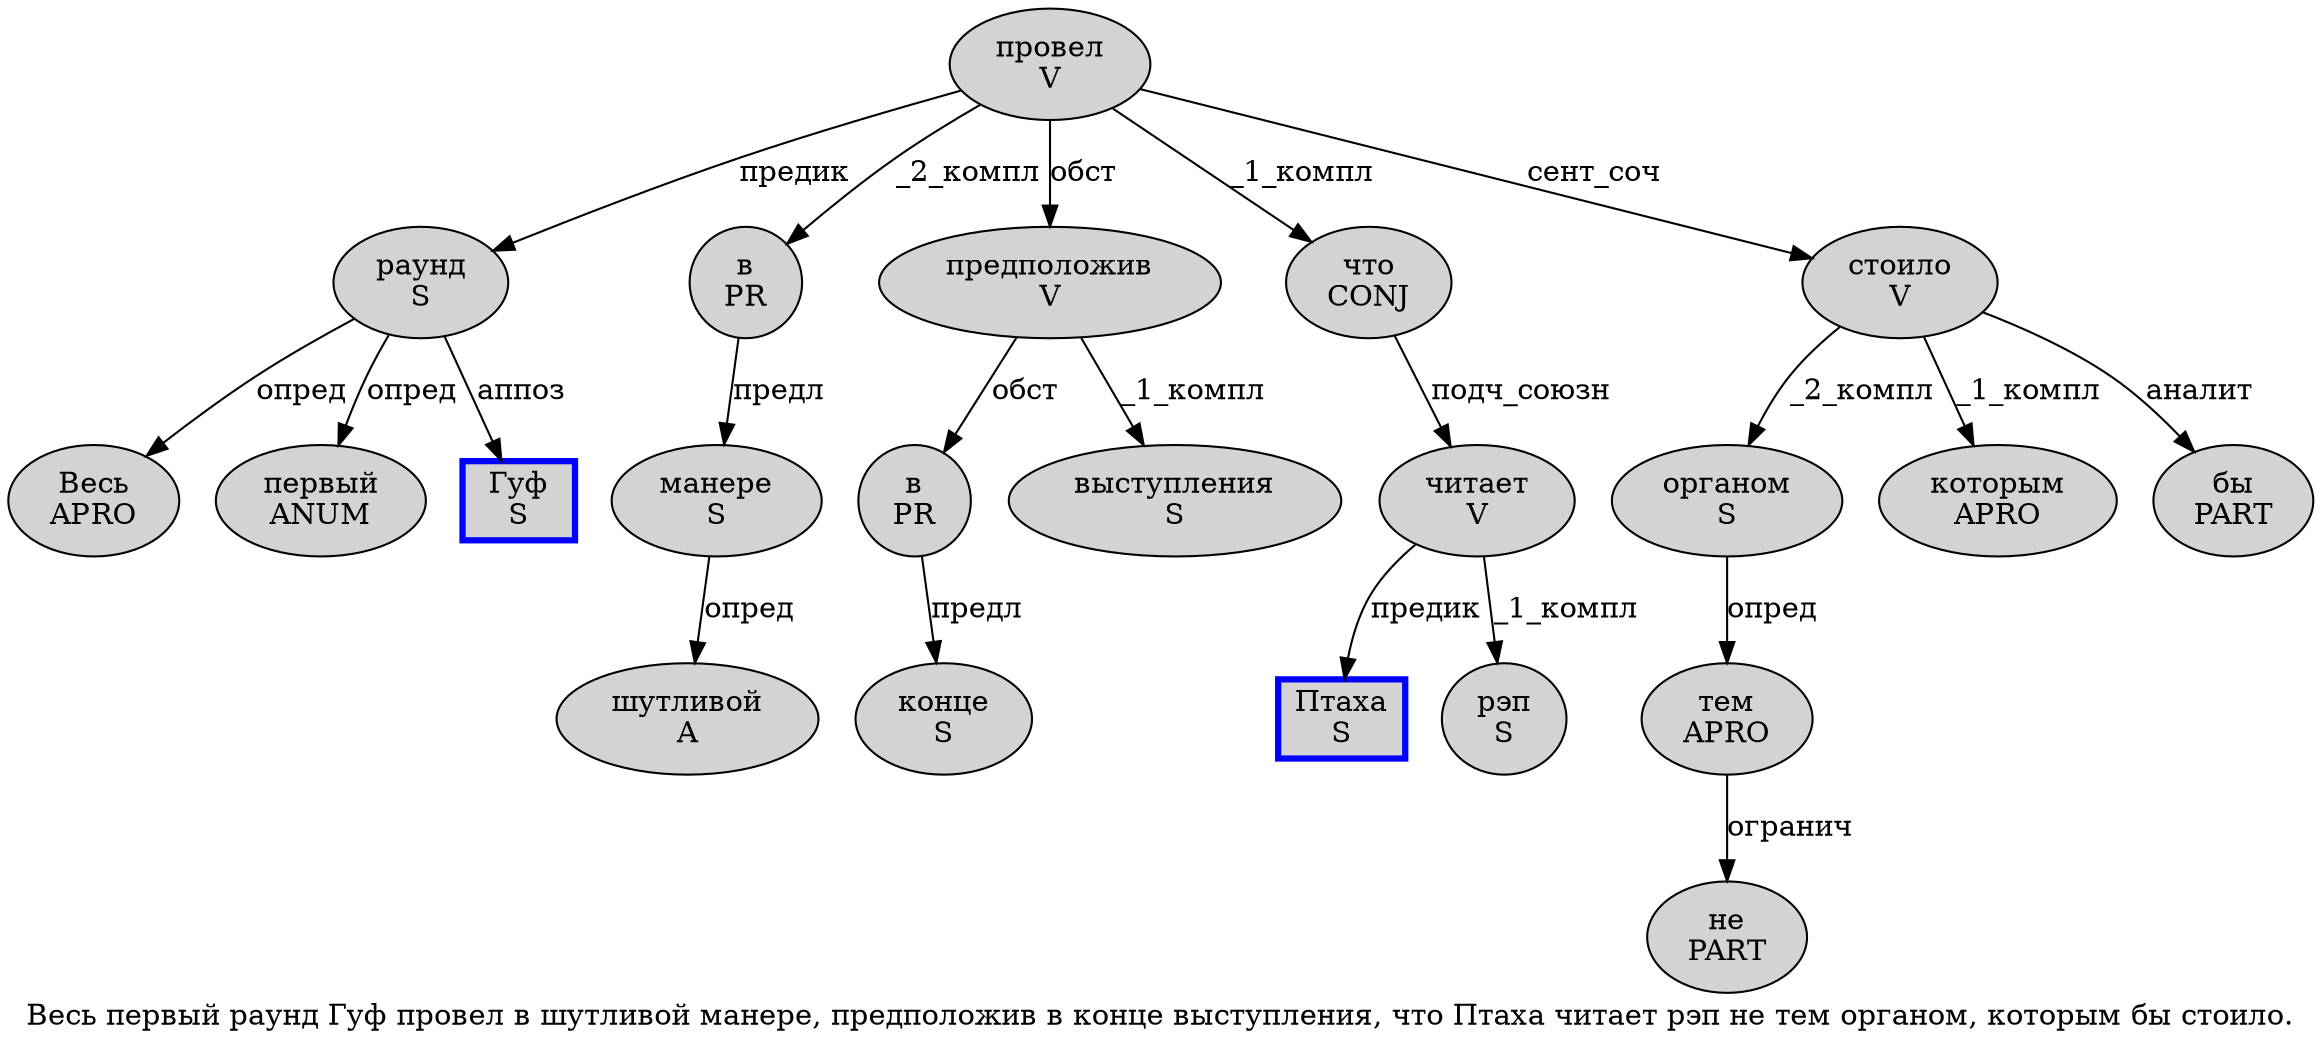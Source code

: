 digraph SENTENCE_380 {
	graph [label="Весь первый раунд Гуф провел в шутливой манере, предположив в конце выступления, что Птаха читает рэп не тем органом, которым бы стоило."]
	node [style=filled]
		0 [label="Весь
APRO" color="" fillcolor=lightgray penwidth=1 shape=ellipse]
		1 [label="первый
ANUM" color="" fillcolor=lightgray penwidth=1 shape=ellipse]
		2 [label="раунд
S" color="" fillcolor=lightgray penwidth=1 shape=ellipse]
		3 [label="Гуф
S" color=blue fillcolor=lightgray penwidth=3 shape=box]
		4 [label="провел
V" color="" fillcolor=lightgray penwidth=1 shape=ellipse]
		5 [label="в
PR" color="" fillcolor=lightgray penwidth=1 shape=ellipse]
		6 [label="шутливой
A" color="" fillcolor=lightgray penwidth=1 shape=ellipse]
		7 [label="манере
S" color="" fillcolor=lightgray penwidth=1 shape=ellipse]
		9 [label="предположив
V" color="" fillcolor=lightgray penwidth=1 shape=ellipse]
		10 [label="в
PR" color="" fillcolor=lightgray penwidth=1 shape=ellipse]
		11 [label="конце
S" color="" fillcolor=lightgray penwidth=1 shape=ellipse]
		12 [label="выступления
S" color="" fillcolor=lightgray penwidth=1 shape=ellipse]
		14 [label="что
CONJ" color="" fillcolor=lightgray penwidth=1 shape=ellipse]
		15 [label="Птаха
S" color=blue fillcolor=lightgray penwidth=3 shape=box]
		16 [label="читает
V" color="" fillcolor=lightgray penwidth=1 shape=ellipse]
		17 [label="рэп
S" color="" fillcolor=lightgray penwidth=1 shape=ellipse]
		18 [label="не
PART" color="" fillcolor=lightgray penwidth=1 shape=ellipse]
		19 [label="тем
APRO" color="" fillcolor=lightgray penwidth=1 shape=ellipse]
		20 [label="органом
S" color="" fillcolor=lightgray penwidth=1 shape=ellipse]
		22 [label="которым
APRO" color="" fillcolor=lightgray penwidth=1 shape=ellipse]
		23 [label="бы
PART" color="" fillcolor=lightgray penwidth=1 shape=ellipse]
		24 [label="стоило
V" color="" fillcolor=lightgray penwidth=1 shape=ellipse]
			20 -> 19 [label="опред"]
			7 -> 6 [label="опред"]
			5 -> 7 [label="предл"]
			2 -> 0 [label="опред"]
			2 -> 1 [label="опред"]
			2 -> 3 [label="аппоз"]
			9 -> 10 [label="обст"]
			9 -> 12 [label="_1_компл"]
			10 -> 11 [label="предл"]
			24 -> 20 [label="_2_компл"]
			24 -> 22 [label="_1_компл"]
			24 -> 23 [label="аналит"]
			14 -> 16 [label="подч_союзн"]
			16 -> 15 [label="предик"]
			16 -> 17 [label="_1_компл"]
			19 -> 18 [label="огранич"]
			4 -> 2 [label="предик"]
			4 -> 5 [label="_2_компл"]
			4 -> 9 [label="обст"]
			4 -> 14 [label="_1_компл"]
			4 -> 24 [label="сент_соч"]
}